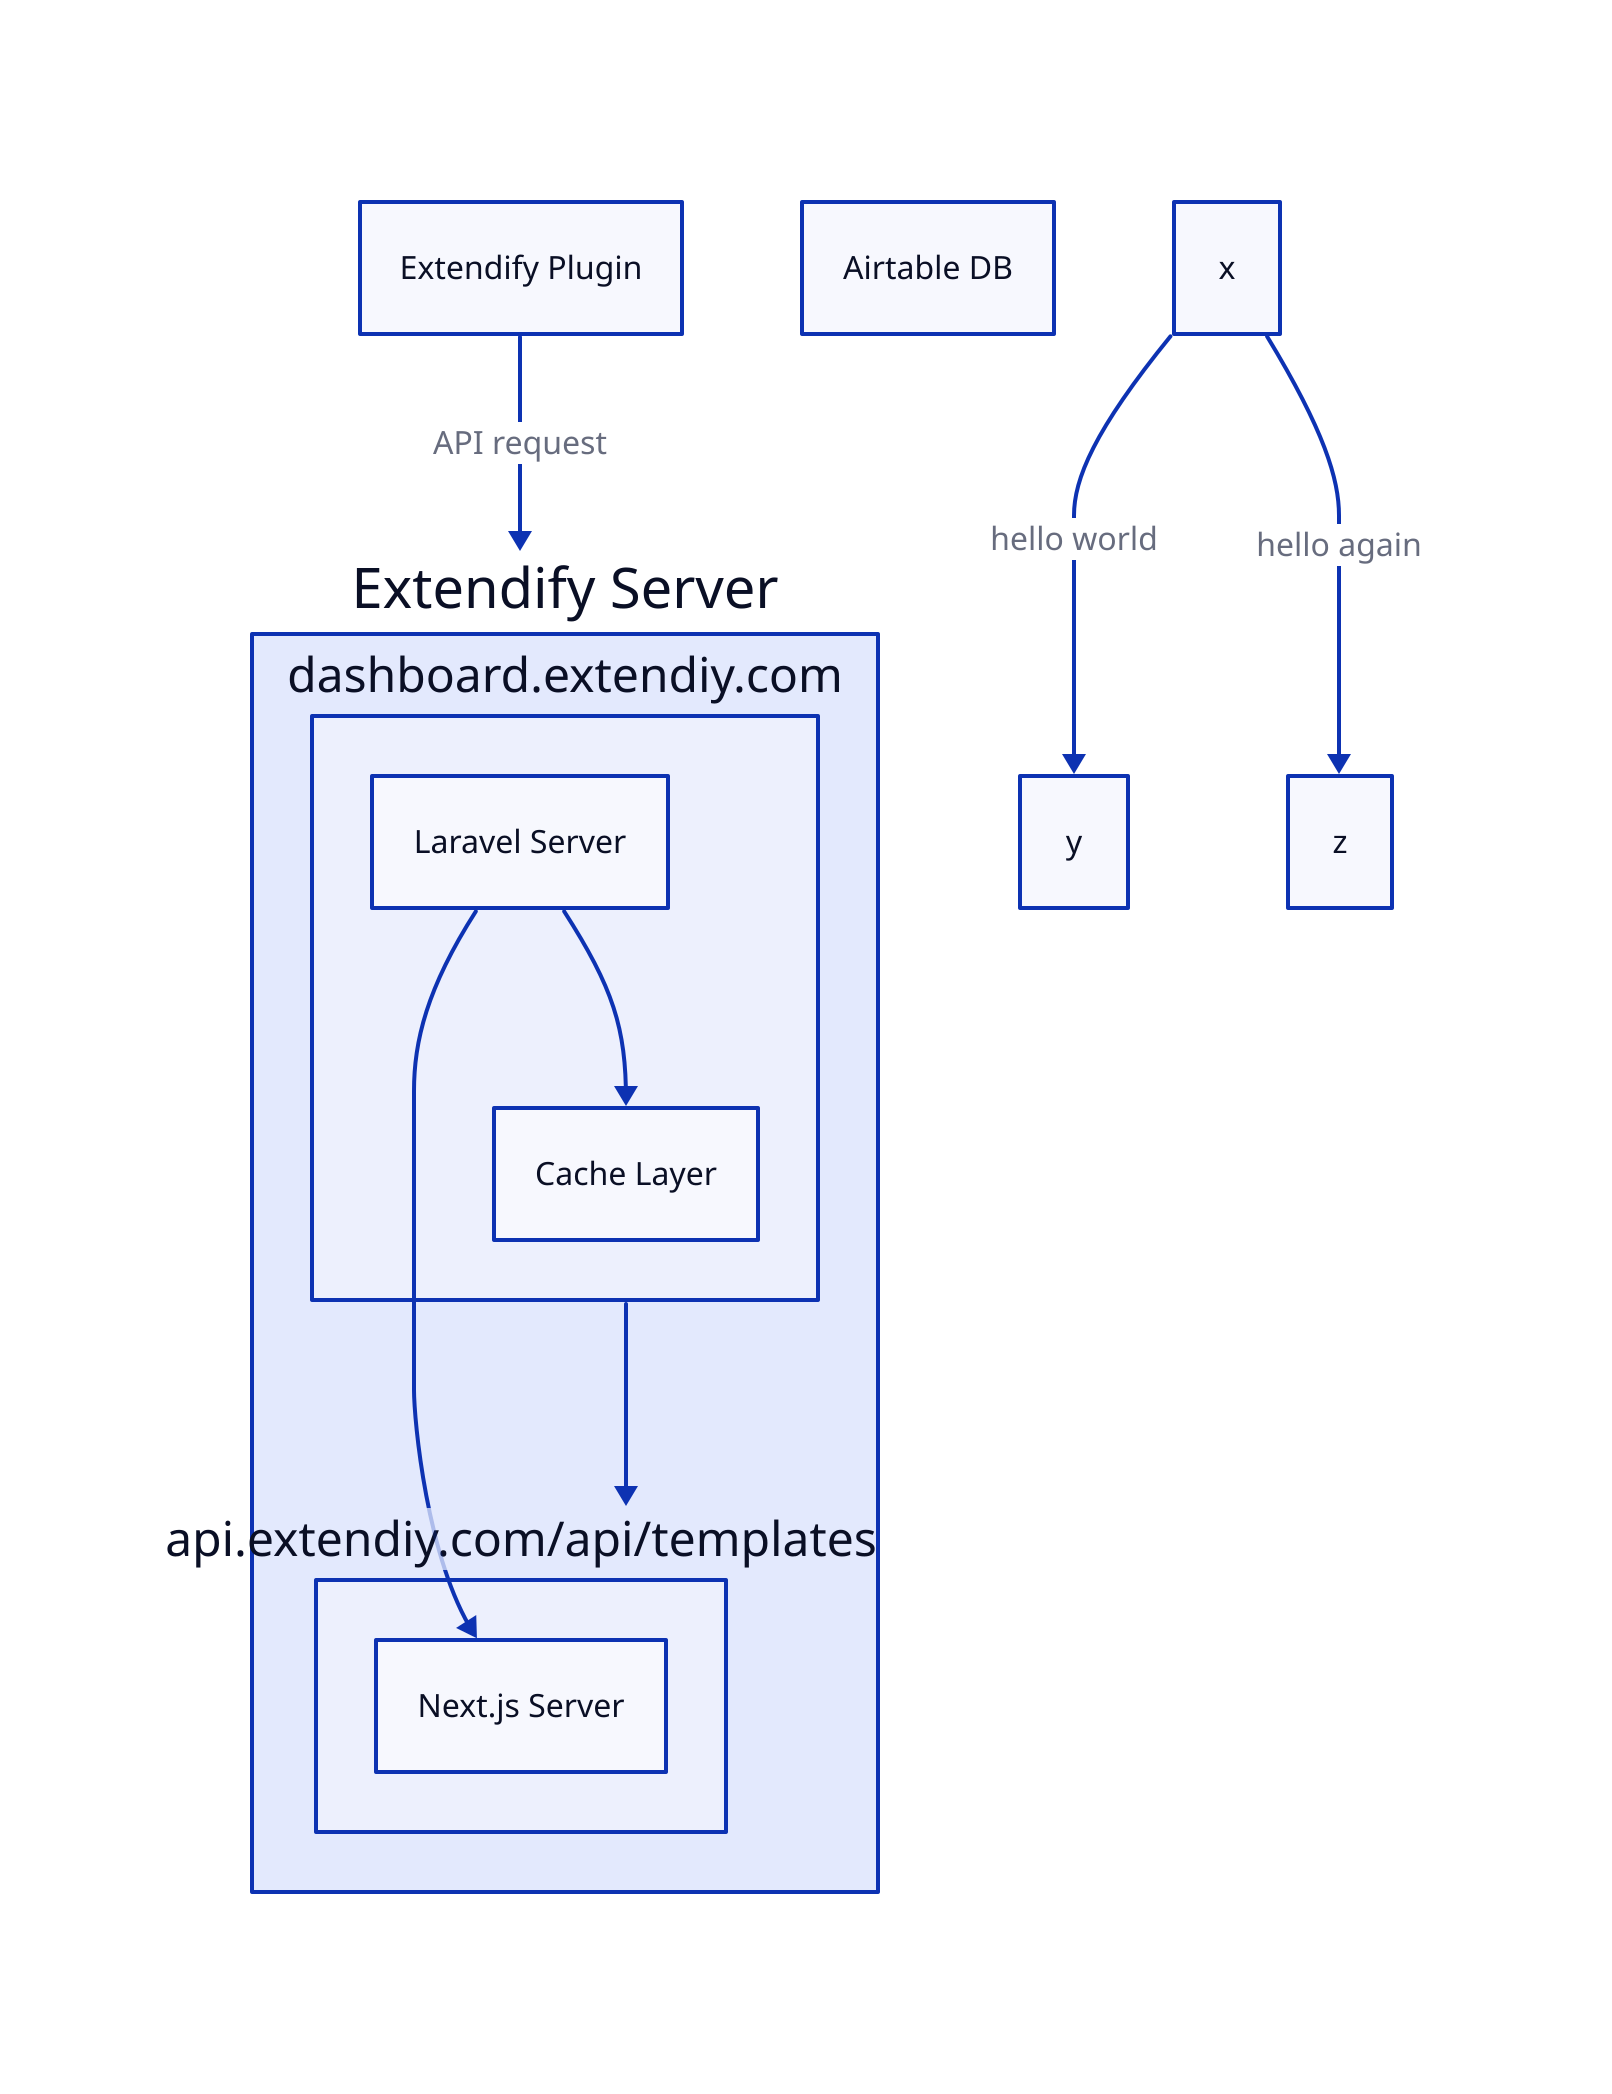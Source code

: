 a: Extendify Plugin
e: Airtable DB

extendifyServer: Extendify Server {
  dashboardServer: dashboard.extendiy.com {
    ls: Laravel Server
    cl: Cache Layer

    ls -> cl
  }

  apiServer: api.extendiy.com/api/templates {
    nj: Next.js Server
    _.dashboardServer.ls -> nj
  }

  dashboardServer -> apiServer
}

a -> extendifyServer: API request
x -> y: hello world
x -> z: hello again
